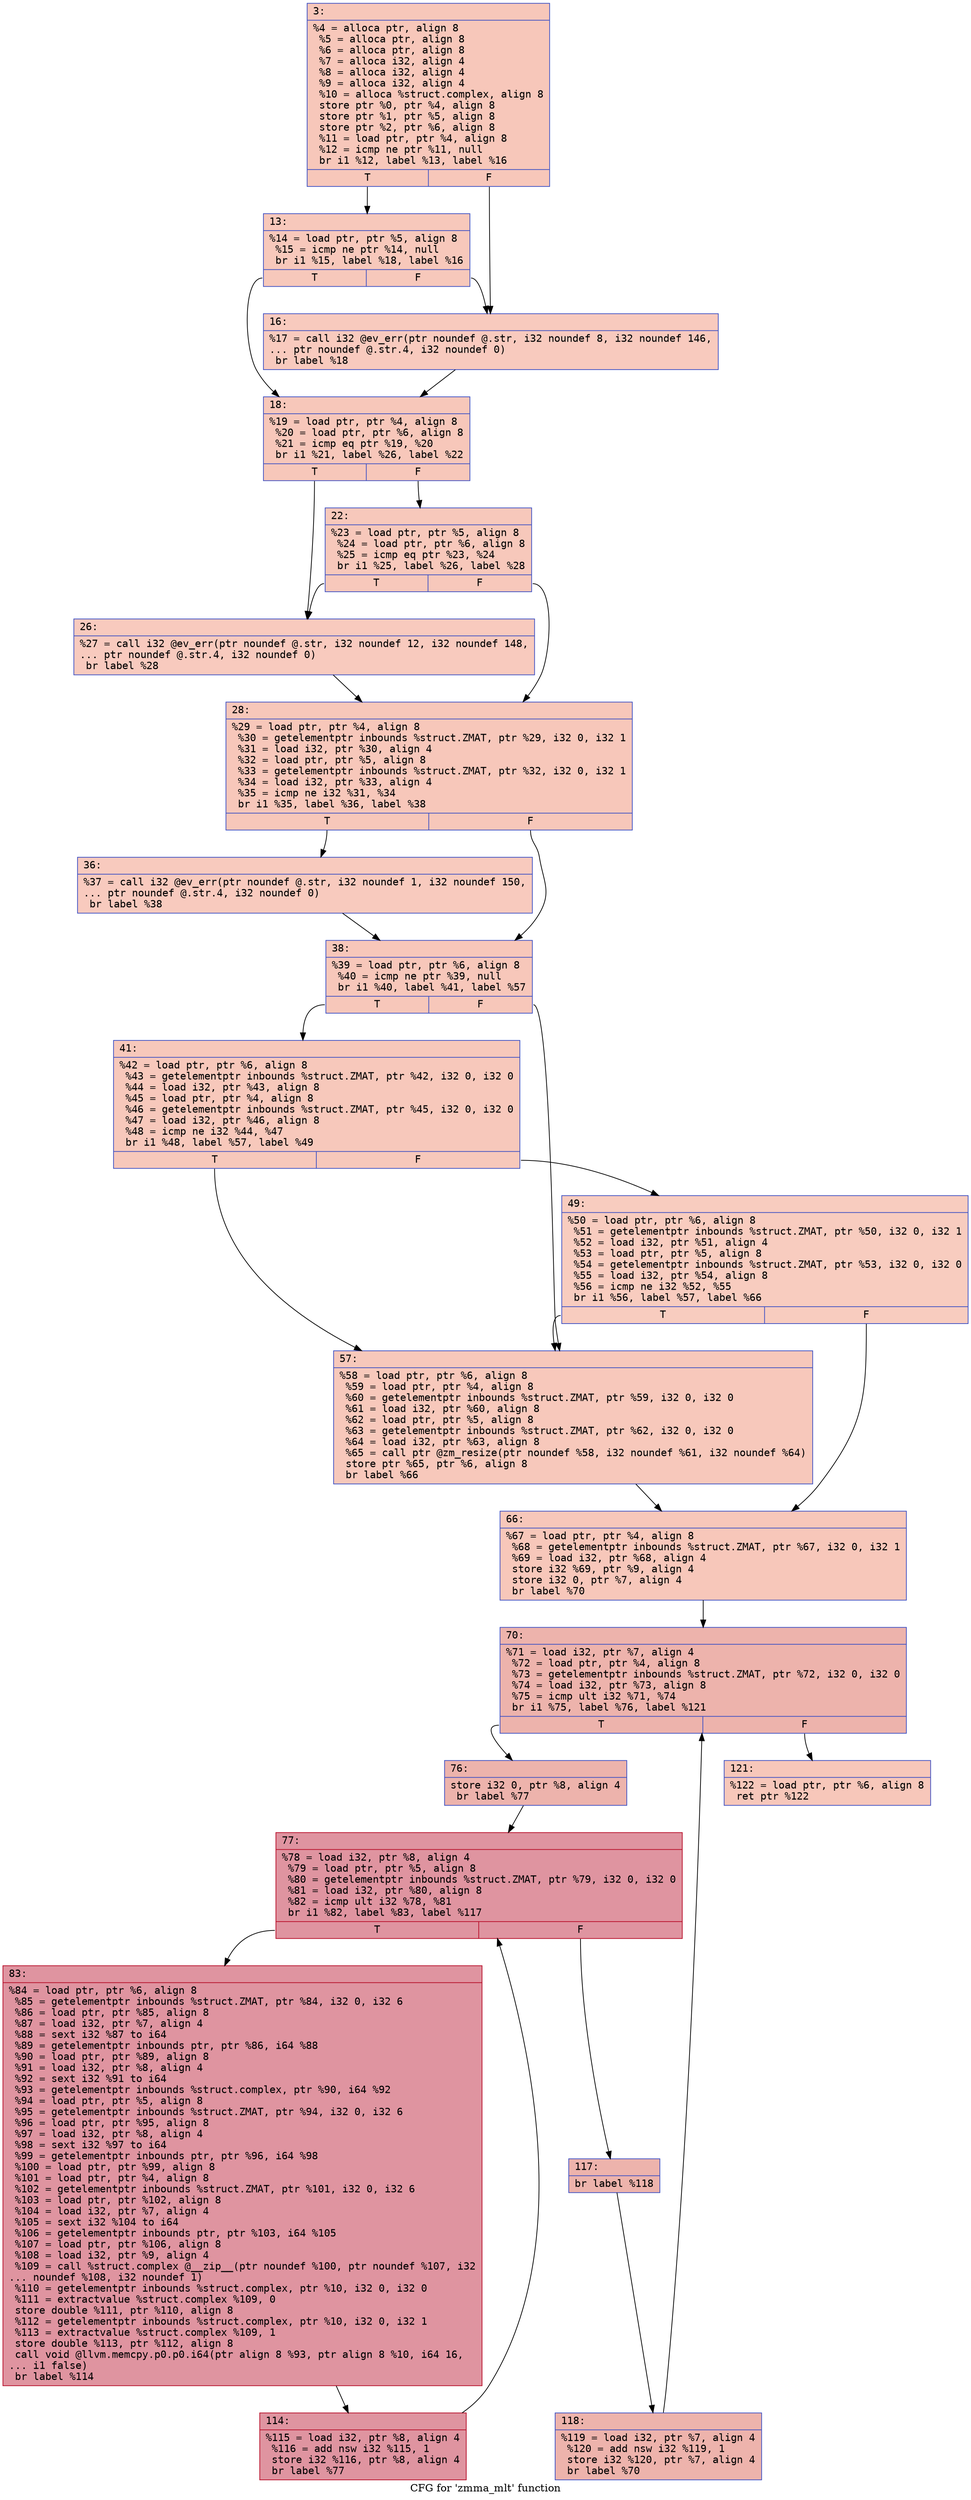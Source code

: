 digraph "CFG for 'zmma_mlt' function" {
	label="CFG for 'zmma_mlt' function";

	Node0x6000006bb110 [shape=record,color="#3d50c3ff", style=filled, fillcolor="#ec7f6370" fontname="Courier",label="{3:\l|  %4 = alloca ptr, align 8\l  %5 = alloca ptr, align 8\l  %6 = alloca ptr, align 8\l  %7 = alloca i32, align 4\l  %8 = alloca i32, align 4\l  %9 = alloca i32, align 4\l  %10 = alloca %struct.complex, align 8\l  store ptr %0, ptr %4, align 8\l  store ptr %1, ptr %5, align 8\l  store ptr %2, ptr %6, align 8\l  %11 = load ptr, ptr %4, align 8\l  %12 = icmp ne ptr %11, null\l  br i1 %12, label %13, label %16\l|{<s0>T|<s1>F}}"];
	Node0x6000006bb110:s0 -> Node0x6000006bb160[tooltip="3 -> 13\nProbability 62.50%" ];
	Node0x6000006bb110:s1 -> Node0x6000006bb1b0[tooltip="3 -> 16\nProbability 37.50%" ];
	Node0x6000006bb160 [shape=record,color="#3d50c3ff", style=filled, fillcolor="#ed836670" fontname="Courier",label="{13:\l|  %14 = load ptr, ptr %5, align 8\l  %15 = icmp ne ptr %14, null\l  br i1 %15, label %18, label %16\l|{<s0>T|<s1>F}}"];
	Node0x6000006bb160:s0 -> Node0x6000006bb200[tooltip="13 -> 18\nProbability 62.50%" ];
	Node0x6000006bb160:s1 -> Node0x6000006bb1b0[tooltip="13 -> 16\nProbability 37.50%" ];
	Node0x6000006bb1b0 [shape=record,color="#3d50c3ff", style=filled, fillcolor="#ef886b70" fontname="Courier",label="{16:\l|  %17 = call i32 @ev_err(ptr noundef @.str, i32 noundef 8, i32 noundef 146,\l... ptr noundef @.str.4, i32 noundef 0)\l  br label %18\l}"];
	Node0x6000006bb1b0 -> Node0x6000006bb200[tooltip="16 -> 18\nProbability 100.00%" ];
	Node0x6000006bb200 [shape=record,color="#3d50c3ff", style=filled, fillcolor="#ec7f6370" fontname="Courier",label="{18:\l|  %19 = load ptr, ptr %4, align 8\l  %20 = load ptr, ptr %6, align 8\l  %21 = icmp eq ptr %19, %20\l  br i1 %21, label %26, label %22\l|{<s0>T|<s1>F}}"];
	Node0x6000006bb200:s0 -> Node0x6000006bb2a0[tooltip="18 -> 26\nProbability 37.50%" ];
	Node0x6000006bb200:s1 -> Node0x6000006bb250[tooltip="18 -> 22\nProbability 62.50%" ];
	Node0x6000006bb250 [shape=record,color="#3d50c3ff", style=filled, fillcolor="#ed836670" fontname="Courier",label="{22:\l|  %23 = load ptr, ptr %5, align 8\l  %24 = load ptr, ptr %6, align 8\l  %25 = icmp eq ptr %23, %24\l  br i1 %25, label %26, label %28\l|{<s0>T|<s1>F}}"];
	Node0x6000006bb250:s0 -> Node0x6000006bb2a0[tooltip="22 -> 26\nProbability 37.50%" ];
	Node0x6000006bb250:s1 -> Node0x6000006bb2f0[tooltip="22 -> 28\nProbability 62.50%" ];
	Node0x6000006bb2a0 [shape=record,color="#3d50c3ff", style=filled, fillcolor="#ef886b70" fontname="Courier",label="{26:\l|  %27 = call i32 @ev_err(ptr noundef @.str, i32 noundef 12, i32 noundef 148,\l... ptr noundef @.str.4, i32 noundef 0)\l  br label %28\l}"];
	Node0x6000006bb2a0 -> Node0x6000006bb2f0[tooltip="26 -> 28\nProbability 100.00%" ];
	Node0x6000006bb2f0 [shape=record,color="#3d50c3ff", style=filled, fillcolor="#ec7f6370" fontname="Courier",label="{28:\l|  %29 = load ptr, ptr %4, align 8\l  %30 = getelementptr inbounds %struct.ZMAT, ptr %29, i32 0, i32 1\l  %31 = load i32, ptr %30, align 4\l  %32 = load ptr, ptr %5, align 8\l  %33 = getelementptr inbounds %struct.ZMAT, ptr %32, i32 0, i32 1\l  %34 = load i32, ptr %33, align 4\l  %35 = icmp ne i32 %31, %34\l  br i1 %35, label %36, label %38\l|{<s0>T|<s1>F}}"];
	Node0x6000006bb2f0:s0 -> Node0x6000006bb340[tooltip="28 -> 36\nProbability 50.00%" ];
	Node0x6000006bb2f0:s1 -> Node0x6000006bb390[tooltip="28 -> 38\nProbability 50.00%" ];
	Node0x6000006bb340 [shape=record,color="#3d50c3ff", style=filled, fillcolor="#ef886b70" fontname="Courier",label="{36:\l|  %37 = call i32 @ev_err(ptr noundef @.str, i32 noundef 1, i32 noundef 150,\l... ptr noundef @.str.4, i32 noundef 0)\l  br label %38\l}"];
	Node0x6000006bb340 -> Node0x6000006bb390[tooltip="36 -> 38\nProbability 100.00%" ];
	Node0x6000006bb390 [shape=record,color="#3d50c3ff", style=filled, fillcolor="#ec7f6370" fontname="Courier",label="{38:\l|  %39 = load ptr, ptr %6, align 8\l  %40 = icmp ne ptr %39, null\l  br i1 %40, label %41, label %57\l|{<s0>T|<s1>F}}"];
	Node0x6000006bb390:s0 -> Node0x6000006bb3e0[tooltip="38 -> 41\nProbability 62.50%" ];
	Node0x6000006bb390:s1 -> Node0x6000006bb480[tooltip="38 -> 57\nProbability 37.50%" ];
	Node0x6000006bb3e0 [shape=record,color="#3d50c3ff", style=filled, fillcolor="#ed836670" fontname="Courier",label="{41:\l|  %42 = load ptr, ptr %6, align 8\l  %43 = getelementptr inbounds %struct.ZMAT, ptr %42, i32 0, i32 0\l  %44 = load i32, ptr %43, align 8\l  %45 = load ptr, ptr %4, align 8\l  %46 = getelementptr inbounds %struct.ZMAT, ptr %45, i32 0, i32 0\l  %47 = load i32, ptr %46, align 8\l  %48 = icmp ne i32 %44, %47\l  br i1 %48, label %57, label %49\l|{<s0>T|<s1>F}}"];
	Node0x6000006bb3e0:s0 -> Node0x6000006bb480[tooltip="41 -> 57\nProbability 50.00%" ];
	Node0x6000006bb3e0:s1 -> Node0x6000006bb430[tooltip="41 -> 49\nProbability 50.00%" ];
	Node0x6000006bb430 [shape=record,color="#3d50c3ff", style=filled, fillcolor="#f08b6e70" fontname="Courier",label="{49:\l|  %50 = load ptr, ptr %6, align 8\l  %51 = getelementptr inbounds %struct.ZMAT, ptr %50, i32 0, i32 1\l  %52 = load i32, ptr %51, align 4\l  %53 = load ptr, ptr %5, align 8\l  %54 = getelementptr inbounds %struct.ZMAT, ptr %53, i32 0, i32 0\l  %55 = load i32, ptr %54, align 8\l  %56 = icmp ne i32 %52, %55\l  br i1 %56, label %57, label %66\l|{<s0>T|<s1>F}}"];
	Node0x6000006bb430:s0 -> Node0x6000006bb480[tooltip="49 -> 57\nProbability 50.00%" ];
	Node0x6000006bb430:s1 -> Node0x6000006bb4d0[tooltip="49 -> 66\nProbability 50.00%" ];
	Node0x6000006bb480 [shape=record,color="#3d50c3ff", style=filled, fillcolor="#ed836670" fontname="Courier",label="{57:\l|  %58 = load ptr, ptr %6, align 8\l  %59 = load ptr, ptr %4, align 8\l  %60 = getelementptr inbounds %struct.ZMAT, ptr %59, i32 0, i32 0\l  %61 = load i32, ptr %60, align 8\l  %62 = load ptr, ptr %5, align 8\l  %63 = getelementptr inbounds %struct.ZMAT, ptr %62, i32 0, i32 0\l  %64 = load i32, ptr %63, align 8\l  %65 = call ptr @zm_resize(ptr noundef %58, i32 noundef %61, i32 noundef %64)\l  store ptr %65, ptr %6, align 8\l  br label %66\l}"];
	Node0x6000006bb480 -> Node0x6000006bb4d0[tooltip="57 -> 66\nProbability 100.00%" ];
	Node0x6000006bb4d0 [shape=record,color="#3d50c3ff", style=filled, fillcolor="#ec7f6370" fontname="Courier",label="{66:\l|  %67 = load ptr, ptr %4, align 8\l  %68 = getelementptr inbounds %struct.ZMAT, ptr %67, i32 0, i32 1\l  %69 = load i32, ptr %68, align 4\l  store i32 %69, ptr %9, align 4\l  store i32 0, ptr %7, align 4\l  br label %70\l}"];
	Node0x6000006bb4d0 -> Node0x6000006bb520[tooltip="66 -> 70\nProbability 100.00%" ];
	Node0x6000006bb520 [shape=record,color="#3d50c3ff", style=filled, fillcolor="#d6524470" fontname="Courier",label="{70:\l|  %71 = load i32, ptr %7, align 4\l  %72 = load ptr, ptr %4, align 8\l  %73 = getelementptr inbounds %struct.ZMAT, ptr %72, i32 0, i32 0\l  %74 = load i32, ptr %73, align 8\l  %75 = icmp ult i32 %71, %74\l  br i1 %75, label %76, label %121\l|{<s0>T|<s1>F}}"];
	Node0x6000006bb520:s0 -> Node0x6000006bb570[tooltip="70 -> 76\nProbability 96.88%" ];
	Node0x6000006bb520:s1 -> Node0x6000006bb750[tooltip="70 -> 121\nProbability 3.12%" ];
	Node0x6000006bb570 [shape=record,color="#3d50c3ff", style=filled, fillcolor="#d6524470" fontname="Courier",label="{76:\l|  store i32 0, ptr %8, align 4\l  br label %77\l}"];
	Node0x6000006bb570 -> Node0x6000006bb5c0[tooltip="76 -> 77\nProbability 100.00%" ];
	Node0x6000006bb5c0 [shape=record,color="#b70d28ff", style=filled, fillcolor="#b70d2870" fontname="Courier",label="{77:\l|  %78 = load i32, ptr %8, align 4\l  %79 = load ptr, ptr %5, align 8\l  %80 = getelementptr inbounds %struct.ZMAT, ptr %79, i32 0, i32 0\l  %81 = load i32, ptr %80, align 8\l  %82 = icmp ult i32 %78, %81\l  br i1 %82, label %83, label %117\l|{<s0>T|<s1>F}}"];
	Node0x6000006bb5c0:s0 -> Node0x6000006bb610[tooltip="77 -> 83\nProbability 96.88%" ];
	Node0x6000006bb5c0:s1 -> Node0x6000006bb6b0[tooltip="77 -> 117\nProbability 3.12%" ];
	Node0x6000006bb610 [shape=record,color="#b70d28ff", style=filled, fillcolor="#b70d2870" fontname="Courier",label="{83:\l|  %84 = load ptr, ptr %6, align 8\l  %85 = getelementptr inbounds %struct.ZMAT, ptr %84, i32 0, i32 6\l  %86 = load ptr, ptr %85, align 8\l  %87 = load i32, ptr %7, align 4\l  %88 = sext i32 %87 to i64\l  %89 = getelementptr inbounds ptr, ptr %86, i64 %88\l  %90 = load ptr, ptr %89, align 8\l  %91 = load i32, ptr %8, align 4\l  %92 = sext i32 %91 to i64\l  %93 = getelementptr inbounds %struct.complex, ptr %90, i64 %92\l  %94 = load ptr, ptr %5, align 8\l  %95 = getelementptr inbounds %struct.ZMAT, ptr %94, i32 0, i32 6\l  %96 = load ptr, ptr %95, align 8\l  %97 = load i32, ptr %8, align 4\l  %98 = sext i32 %97 to i64\l  %99 = getelementptr inbounds ptr, ptr %96, i64 %98\l  %100 = load ptr, ptr %99, align 8\l  %101 = load ptr, ptr %4, align 8\l  %102 = getelementptr inbounds %struct.ZMAT, ptr %101, i32 0, i32 6\l  %103 = load ptr, ptr %102, align 8\l  %104 = load i32, ptr %7, align 4\l  %105 = sext i32 %104 to i64\l  %106 = getelementptr inbounds ptr, ptr %103, i64 %105\l  %107 = load ptr, ptr %106, align 8\l  %108 = load i32, ptr %9, align 4\l  %109 = call %struct.complex @__zip__(ptr noundef %100, ptr noundef %107, i32\l... noundef %108, i32 noundef 1)\l  %110 = getelementptr inbounds %struct.complex, ptr %10, i32 0, i32 0\l  %111 = extractvalue %struct.complex %109, 0\l  store double %111, ptr %110, align 8\l  %112 = getelementptr inbounds %struct.complex, ptr %10, i32 0, i32 1\l  %113 = extractvalue %struct.complex %109, 1\l  store double %113, ptr %112, align 8\l  call void @llvm.memcpy.p0.p0.i64(ptr align 8 %93, ptr align 8 %10, i64 16,\l... i1 false)\l  br label %114\l}"];
	Node0x6000006bb610 -> Node0x6000006bb660[tooltip="83 -> 114\nProbability 100.00%" ];
	Node0x6000006bb660 [shape=record,color="#b70d28ff", style=filled, fillcolor="#b70d2870" fontname="Courier",label="{114:\l|  %115 = load i32, ptr %8, align 4\l  %116 = add nsw i32 %115, 1\l  store i32 %116, ptr %8, align 4\l  br label %77\l}"];
	Node0x6000006bb660 -> Node0x6000006bb5c0[tooltip="114 -> 77\nProbability 100.00%" ];
	Node0x6000006bb6b0 [shape=record,color="#3d50c3ff", style=filled, fillcolor="#d6524470" fontname="Courier",label="{117:\l|  br label %118\l}"];
	Node0x6000006bb6b0 -> Node0x6000006bb700[tooltip="117 -> 118\nProbability 100.00%" ];
	Node0x6000006bb700 [shape=record,color="#3d50c3ff", style=filled, fillcolor="#d6524470" fontname="Courier",label="{118:\l|  %119 = load i32, ptr %7, align 4\l  %120 = add nsw i32 %119, 1\l  store i32 %120, ptr %7, align 4\l  br label %70\l}"];
	Node0x6000006bb700 -> Node0x6000006bb520[tooltip="118 -> 70\nProbability 100.00%" ];
	Node0x6000006bb750 [shape=record,color="#3d50c3ff", style=filled, fillcolor="#ec7f6370" fontname="Courier",label="{121:\l|  %122 = load ptr, ptr %6, align 8\l  ret ptr %122\l}"];
}
